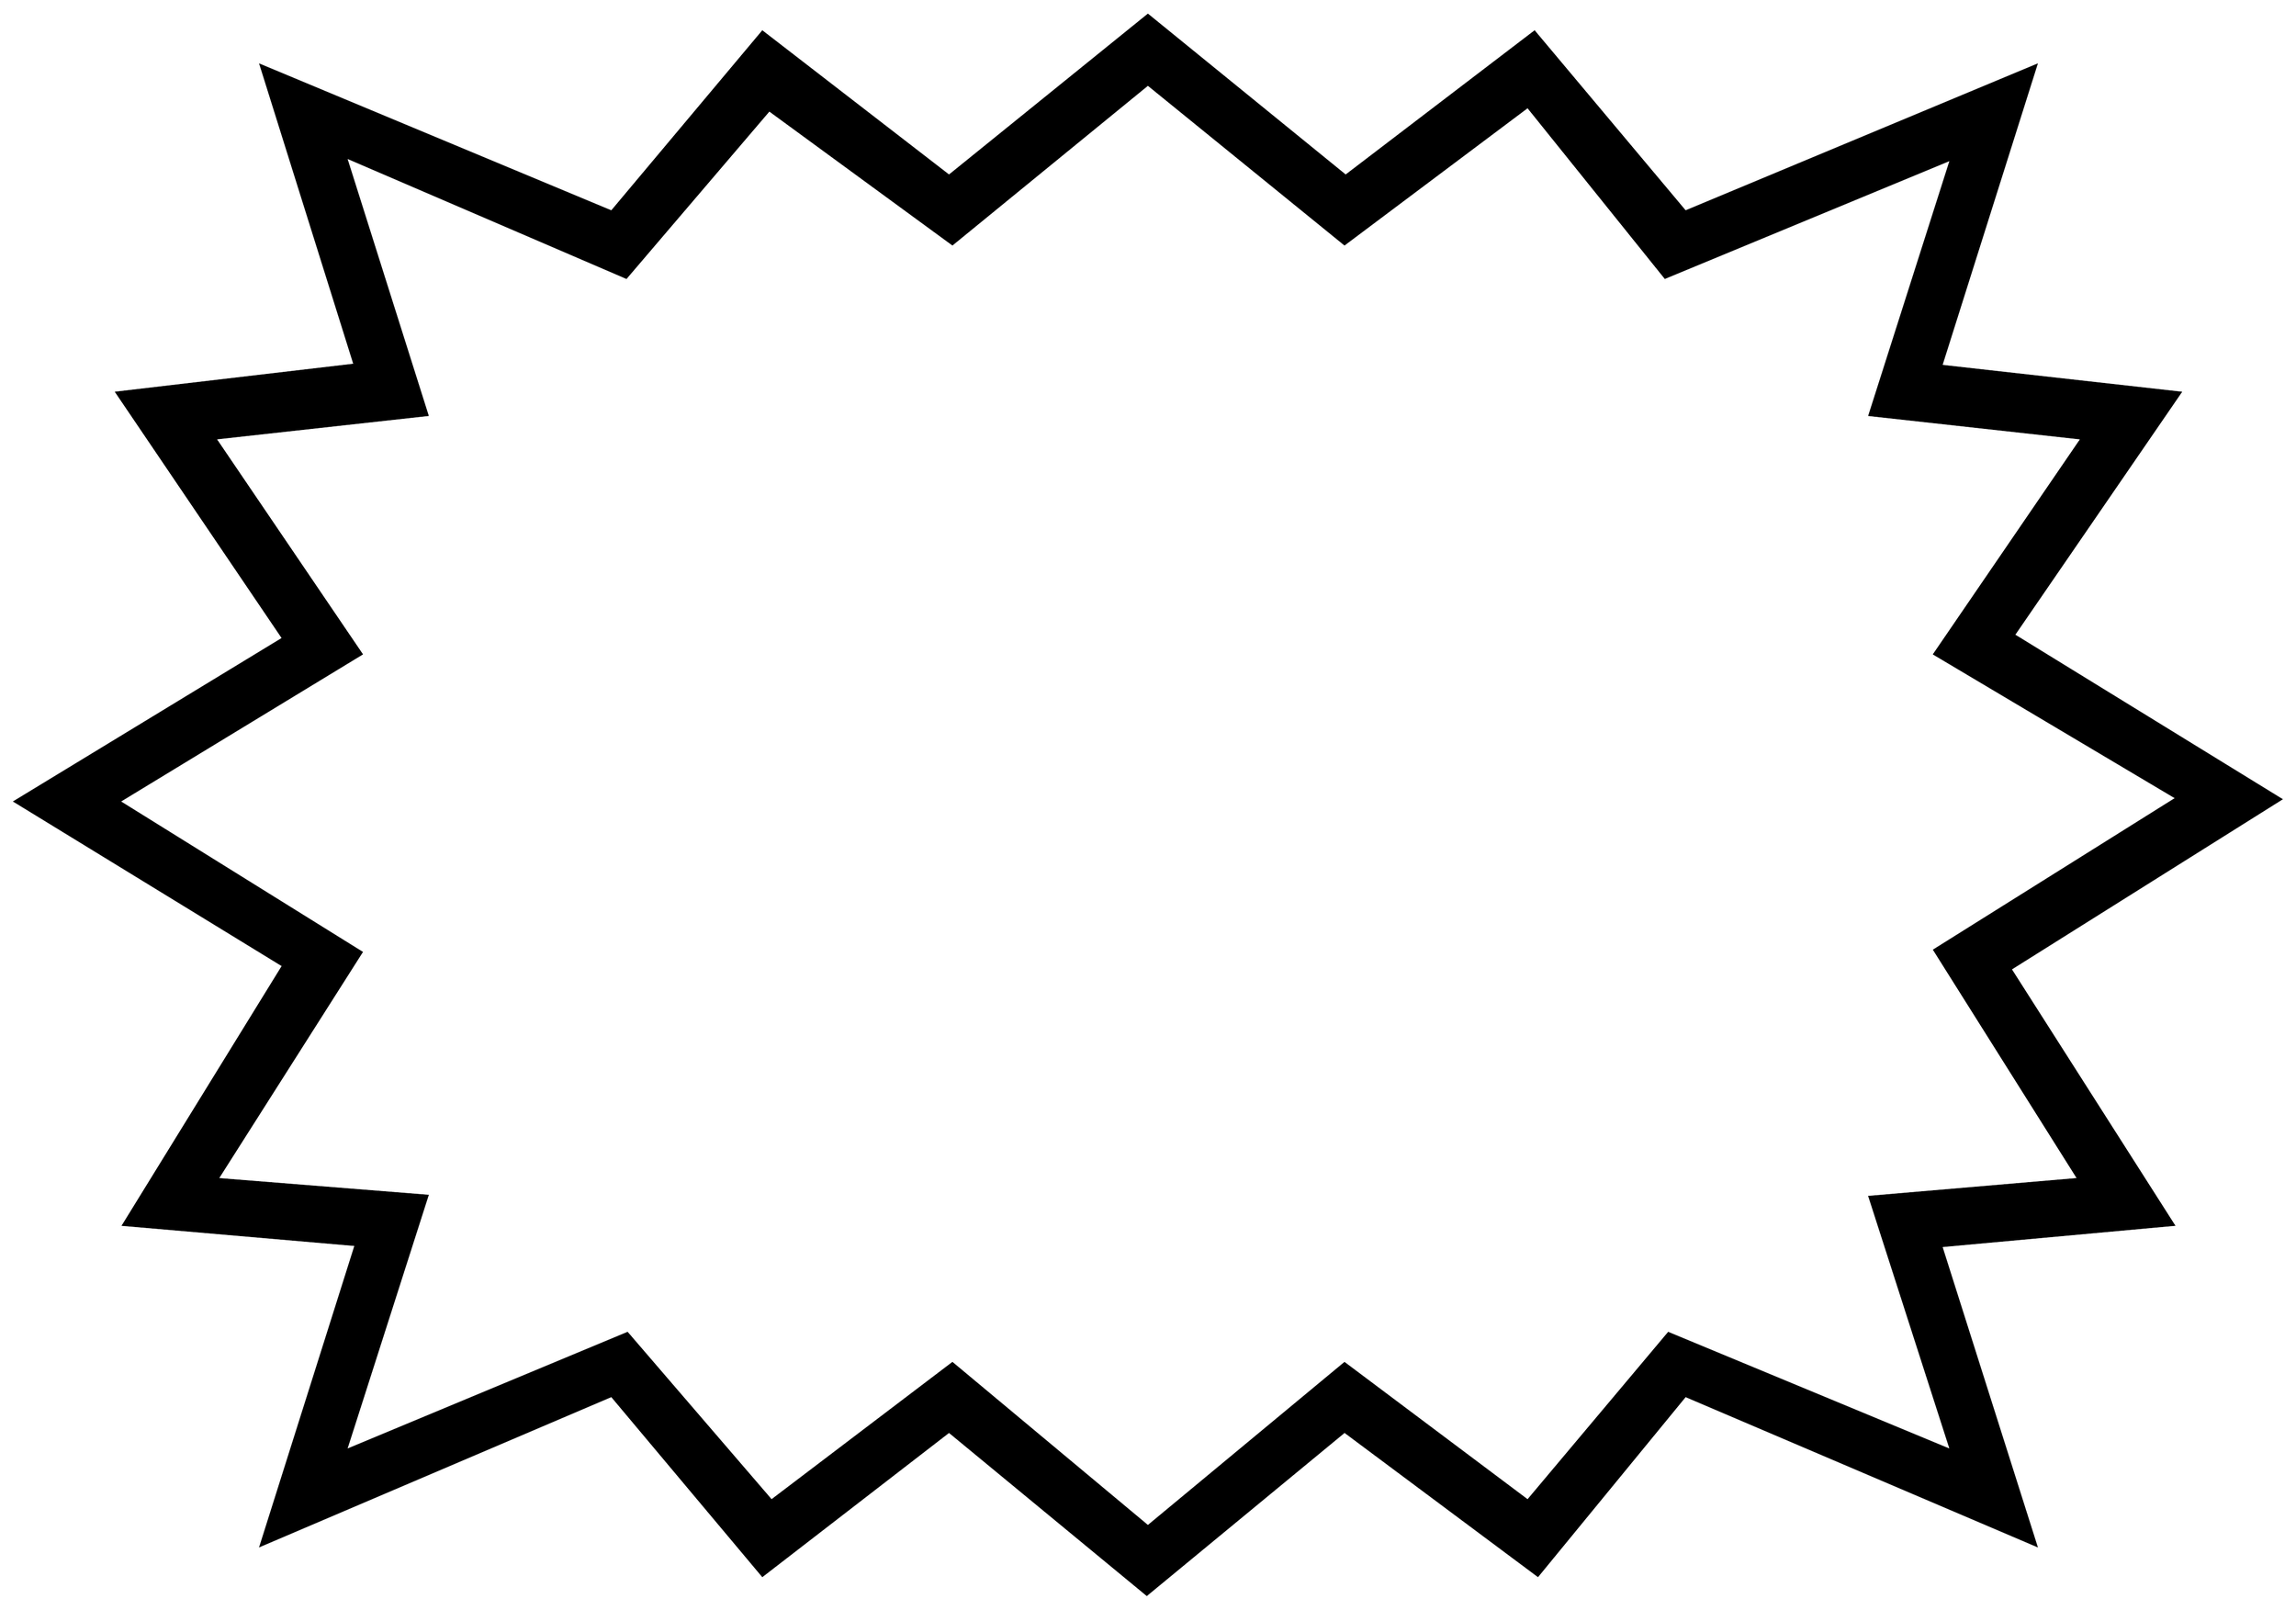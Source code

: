 


\begin{tikzpicture}[y=0.80pt, x=0.80pt, yscale=-1.0, xscale=1.0, inner sep=0pt, outer sep=0pt]
\begin{scope}[shift={(100.0,1763.0)},nonzero rule]
  \path[draw=.,fill=.,line width=1.600pt] (2038.0,-644.0) --
    (1796.0,-492.0) -- (1942.0,-263.0) -- (1734.0,-244.0) --
    (1819.0,24.0) -- (1505.0,-110.0) -- (1373.0,51.0) --
    (1200.0,-78.0) -- (1023.0,68.0) -- (846.0,-78.0) --
    (679.0,51.0) -- (544.0,-110.0) -- (230.0,24.0) --
    (315.0,-245.0) -- (107.0,-263.0) -- (250.0,-495.0) --
    (10.0,-642.0) -- (250.0,-788.0) -- (101.0,-1008.0) --
    (314.0,-1033.0) -- (230.0,-1301.0) -- (544.0,-1170.0) --
    (679.0,-1331.0) -- (846.0,-1202.0) -- (1024.0,-1346.0) --
    (1201.0,-1202.0) -- (1370.0,-1331.0) -- (1505.0,-1170.0) --
    (1819.0,-1301.0) -- (1734.0,-1032.0) -- (1948.0,-1008.0) --
    (1799.0,-791.0) -- (2038.0,-644.0) -- cycle(1945.0,-645.0)
    -- (1728.0,-774.0) -- (1860.0,-967.0) -- (1670.0,-988.0) --
    (1743.0,-1217.0) -- (1487.0,-1111.0) -- (1364.0,-1264.0) --
    (1200.0,-1141.0) -- (1024.0,-1284.0) -- (849.0,-1141.0) --
    (685.0,-1261.0) -- (557.0,-1111.0) -- (306.0,-1219.0) --
    (379.0,-988.0) -- (189.0,-967.0) -- (320.0,-774.0) --
    (103.0,-642.0) -- (320.0,-507.0) -- (191.0,-304.0) --
    (379.0,-289.0) -- (306.0,-61.0) -- (558.0,-166.0) --
    (687.0,-16.0) -- (849.0,-139.0) -- (1024.0,7.0) --
    (1200.0,-139.0) -- (1364.0,-16.0) -- (1490.0,-166.0) --
    (1743.0,-61.0) -- (1670.0,-288.0) -- (1857.0,-304.0) --
    (1728.0,-509.0) -- (1945.0,-645.0) -- cycle;
\end{scope}

\end{tikzpicture}

